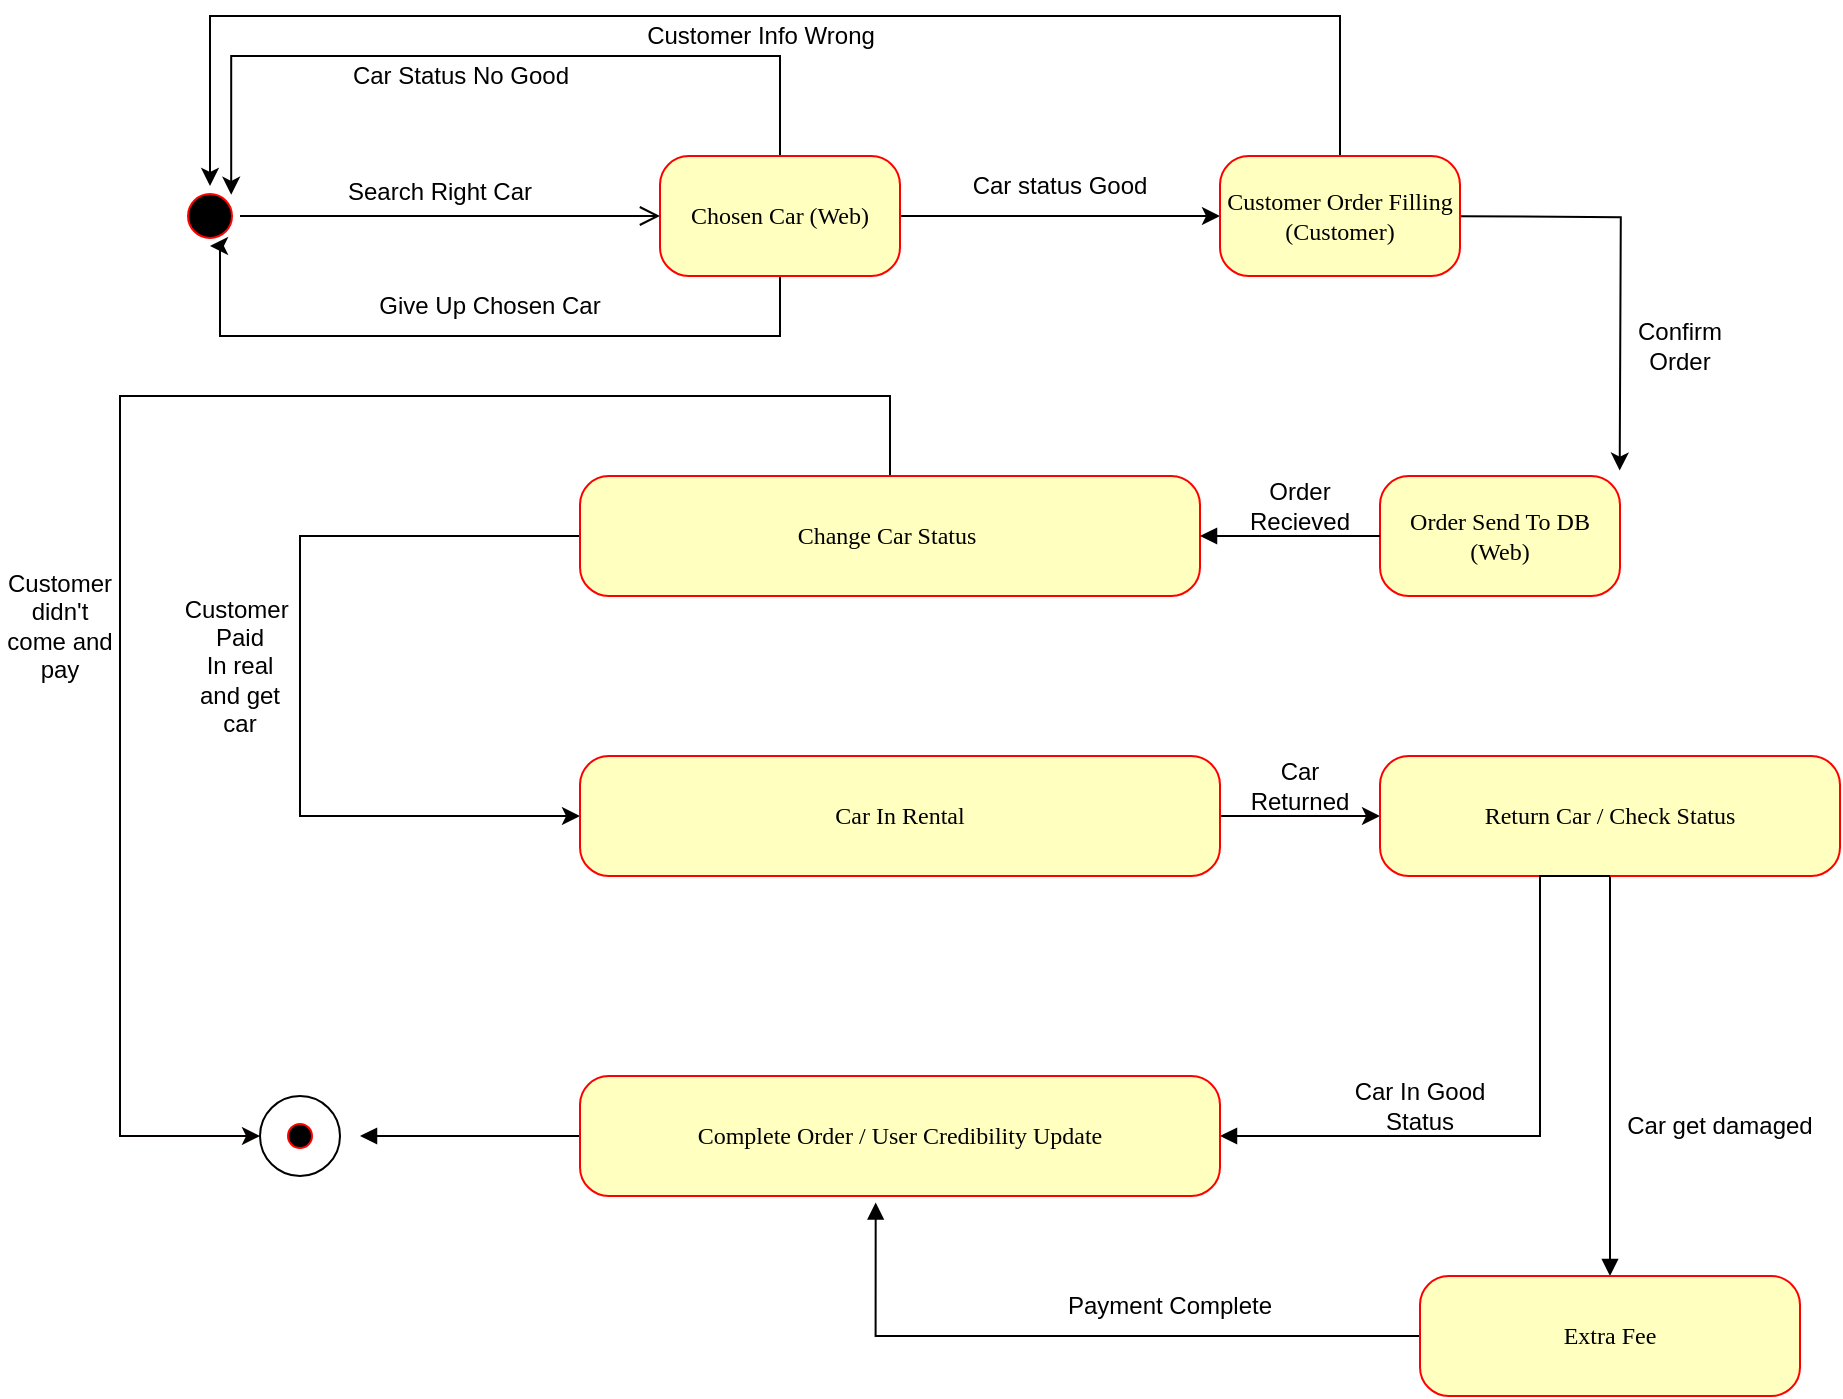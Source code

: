 <mxfile version="16.5.1" type="device"><diagram name="Page-1" id="58cdce13-f638-feb5-8d6f-7d28b1aa9fa0"><mxGraphModel dx="1483" dy="927" grid="1" gridSize="10" guides="1" tooltips="1" connect="1" arrows="1" fold="1" page="1" pageScale="1" pageWidth="1100" pageHeight="850" background="none" math="0" shadow="0"><root><mxCell id="0"/><mxCell id="1" parent="0"/><mxCell id="382b91b5511bd0f7-1" value="" style="ellipse;html=1;shape=startState;fillColor=#000000;strokeColor=#ff0000;rounded=1;shadow=0;comic=0;labelBackgroundColor=none;fontFamily=Verdana;fontSize=12;fontColor=#000000;align=center;direction=south;" parent="1" vertex="1"><mxGeometry x="130" y="135" width="30" height="30" as="geometry"/></mxCell><mxCell id="doxYARyn5mWbHGRyGYn4-2" style="edgeStyle=orthogonalEdgeStyle;rounded=0;orthogonalLoop=1;jettySize=auto;html=1;" parent="1" source="382b91b5511bd0f7-6" edge="1"><mxGeometry relative="1" as="geometry"><mxPoint x="650" y="150" as="targetPoint"/></mxGeometry></mxCell><mxCell id="doxYARyn5mWbHGRyGYn4-4" style="edgeStyle=orthogonalEdgeStyle;rounded=0;orthogonalLoop=1;jettySize=auto;html=1;entryX=1;entryY=0.5;entryDx=0;entryDy=0;" parent="1" source="382b91b5511bd0f7-6" target="382b91b5511bd0f7-1" edge="1"><mxGeometry relative="1" as="geometry"><mxPoint x="150" y="170" as="targetPoint"/><Array as="points"><mxPoint x="430" y="210"/><mxPoint x="150" y="210"/><mxPoint x="150" y="165"/></Array></mxGeometry></mxCell><mxCell id="CzOXikPcaJNHGNi34XNJ-4" style="edgeStyle=orthogonalEdgeStyle;rounded=0;orthogonalLoop=1;jettySize=auto;html=1;entryX=0;entryY=0;entryDx=0;entryDy=0;" parent="1" source="382b91b5511bd0f7-6" target="382b91b5511bd0f7-1" edge="1"><mxGeometry relative="1" as="geometry"><Array as="points"><mxPoint x="430" y="70"/><mxPoint x="156" y="70"/></Array></mxGeometry></mxCell><mxCell id="382b91b5511bd0f7-6" value="Chosen Car (Web)" style="rounded=1;whiteSpace=wrap;html=1;arcSize=24;fillColor=#ffffc0;strokeColor=#ff0000;shadow=0;comic=0;labelBackgroundColor=none;fontFamily=Verdana;fontSize=12;fontColor=#000000;align=center;" parent="1" vertex="1"><mxGeometry x="370" y="120" width="120" height="60" as="geometry"/></mxCell><mxCell id="2a3bc250acf0617d-9" style="edgeStyle=orthogonalEdgeStyle;html=1;labelBackgroundColor=none;endArrow=open;endSize=8;strokeColor=#050000;fontFamily=Verdana;fontSize=12;align=left;" parent="1" source="382b91b5511bd0f7-1" target="382b91b5511bd0f7-6" edge="1"><mxGeometry relative="1" as="geometry"/></mxCell><mxCell id="doxYARyn5mWbHGRyGYn4-1" value="Search Right Car" style="text;html=1;strokeColor=none;fillColor=none;align=center;verticalAlign=middle;whiteSpace=wrap;rounded=0;" parent="1" vertex="1"><mxGeometry x="200" y="120" width="120" height="35" as="geometry"/></mxCell><mxCell id="doxYARyn5mWbHGRyGYn4-5" value="Give Up Chosen Car" style="text;html=1;strokeColor=none;fillColor=none;align=center;verticalAlign=middle;whiteSpace=wrap;rounded=0;" parent="1" vertex="1"><mxGeometry x="190" y="180" width="190" height="30" as="geometry"/></mxCell><mxCell id="doxYARyn5mWbHGRyGYn4-8" value="Car status Good" style="text;html=1;strokeColor=none;fillColor=none;align=center;verticalAlign=middle;whiteSpace=wrap;rounded=0;" parent="1" vertex="1"><mxGeometry x="500" y="120" width="140" height="30" as="geometry"/></mxCell><mxCell id="doxYARyn5mWbHGRyGYn4-13" style="edgeStyle=orthogonalEdgeStyle;rounded=0;orthogonalLoop=1;jettySize=auto;html=1;entryX=0.865;entryY=-0.009;entryDx=0;entryDy=0;entryPerimeter=0;" parent="1" edge="1"><mxGeometry relative="1" as="geometry"><mxPoint x="849.85" y="277.3" as="targetPoint"/><mxPoint x="770" y="150.067" as="sourcePoint"/></mxGeometry></mxCell><mxCell id="doxYARyn5mWbHGRyGYn4-14" value="Confirm Order" style="text;html=1;strokeColor=none;fillColor=none;align=center;verticalAlign=middle;whiteSpace=wrap;rounded=0;" parent="1" vertex="1"><mxGeometry x="850" y="200" width="60" height="30" as="geometry"/></mxCell><mxCell id="doxYARyn5mWbHGRyGYn4-22" value="Order Send To DB (Web)" style="rounded=1;whiteSpace=wrap;html=1;arcSize=24;fillColor=#ffffc0;strokeColor=#ff0000;shadow=0;comic=0;labelBackgroundColor=none;fontFamily=Verdana;fontSize=12;fontColor=#000000;align=center;" parent="1" vertex="1"><mxGeometry x="730" y="280" width="120" height="60" as="geometry"/></mxCell><mxCell id="y63Ok6PhWxce41j2rkIl-2" style="edgeStyle=orthogonalEdgeStyle;rounded=0;orthogonalLoop=1;jettySize=auto;html=1;entryX=0;entryY=0.5;entryDx=0;entryDy=0;" edge="1" parent="1" source="doxYARyn5mWbHGRyGYn4-26" target="doxYARyn5mWbHGRyGYn4-39"><mxGeometry relative="1" as="geometry"><Array as="points"><mxPoint x="190" y="310"/><mxPoint x="190" y="450"/></Array></mxGeometry></mxCell><mxCell id="y63Ok6PhWxce41j2rkIl-4" style="edgeStyle=orthogonalEdgeStyle;rounded=0;orthogonalLoop=1;jettySize=auto;html=1;entryX=0;entryY=0.5;entryDx=0;entryDy=0;strokeColor=#050000;" edge="1" parent="1" source="doxYARyn5mWbHGRyGYn4-26" target="doxYARyn5mWbHGRyGYn4-54"><mxGeometry relative="1" as="geometry"><Array as="points"><mxPoint x="485" y="240"/><mxPoint x="100" y="240"/><mxPoint x="100" y="610"/></Array></mxGeometry></mxCell><mxCell id="doxYARyn5mWbHGRyGYn4-26" value="Change Car Status&amp;nbsp;" style="whiteSpace=wrap;html=1;fontFamily=Verdana;fillColor=#ffffc0;strokeColor=#ff0000;fontColor=#000000;rounded=1;arcSize=24;shadow=0;comic=0;labelBackgroundColor=none;" parent="1" vertex="1"><mxGeometry x="330" y="280" width="310" height="60" as="geometry"/></mxCell><mxCell id="doxYARyn5mWbHGRyGYn4-30" value="" style="edgeStyle=orthogonalEdgeStyle;rounded=0;orthogonalLoop=1;jettySize=auto;html=1;endArrow=block;entryX=1;entryY=0.5;entryDx=0;entryDy=0;endFill=1;" parent="1" source="doxYARyn5mWbHGRyGYn4-22" edge="1"><mxGeometry relative="1" as="geometry"><mxPoint x="640" y="310" as="targetPoint"/><mxPoint x="790" y="310" as="sourcePoint"/></mxGeometry></mxCell><mxCell id="y63Ok6PhWxce41j2rkIl-6" style="edgeStyle=orthogonalEdgeStyle;rounded=0;orthogonalLoop=1;jettySize=auto;html=1;strokeColor=#050000;" edge="1" parent="1" source="doxYARyn5mWbHGRyGYn4-39" target="doxYARyn5mWbHGRyGYn4-41"><mxGeometry relative="1" as="geometry"/></mxCell><mxCell id="doxYARyn5mWbHGRyGYn4-39" value="Car In Rental" style="whiteSpace=wrap;html=1;fontFamily=Verdana;fillColor=#ffffc0;strokeColor=#ff0000;fontColor=#000000;rounded=1;arcSize=24;shadow=0;comic=0;labelBackgroundColor=none;" parent="1" vertex="1"><mxGeometry x="330" y="420" width="320" height="60" as="geometry"/></mxCell><mxCell id="doxYARyn5mWbHGRyGYn4-91" style="edgeStyle=orthogonalEdgeStyle;rounded=0;orthogonalLoop=1;jettySize=auto;html=1;startArrow=none;startFill=0;endArrow=block;endFill=1;" parent="1" source="doxYARyn5mWbHGRyGYn4-41" edge="1"><mxGeometry relative="1" as="geometry"><mxPoint x="845" y="680" as="targetPoint"/></mxGeometry></mxCell><mxCell id="doxYARyn5mWbHGRyGYn4-41" value="Return Car / Check Status" style="whiteSpace=wrap;html=1;fontFamily=Verdana;fillColor=#ffffc0;strokeColor=#ff0000;fontColor=#000000;rounded=1;arcSize=24;shadow=0;comic=0;labelBackgroundColor=none;" parent="1" vertex="1"><mxGeometry x="730" y="420" width="230" height="60" as="geometry"/></mxCell><mxCell id="doxYARyn5mWbHGRyGYn4-46" value="" style="edgeStyle=orthogonalEdgeStyle;rounded=0;orthogonalLoop=1;jettySize=auto;html=1;startArrow=none;startFill=0;endArrow=block;endFill=1;exitX=0.5;exitY=1;exitDx=0;exitDy=0;" parent="1" source="doxYARyn5mWbHGRyGYn4-41" target="doxYARyn5mWbHGRyGYn4-45" edge="1"><mxGeometry relative="1" as="geometry"><mxPoint x="730" y="610" as="sourcePoint"/><Array as="points"><mxPoint x="810" y="480"/><mxPoint x="810" y="610"/></Array></mxGeometry></mxCell><mxCell id="doxYARyn5mWbHGRyGYn4-50" value="" style="edgeStyle=orthogonalEdgeStyle;rounded=0;orthogonalLoop=1;jettySize=auto;html=1;startArrow=none;startFill=0;endArrow=block;endFill=1;" parent="1" source="doxYARyn5mWbHGRyGYn4-45" edge="1"><mxGeometry relative="1" as="geometry"><mxPoint x="220" y="610" as="targetPoint"/></mxGeometry></mxCell><mxCell id="doxYARyn5mWbHGRyGYn4-45" value="Complete Order / User Credibility Update" style="whiteSpace=wrap;html=1;fontFamily=Verdana;fillColor=#ffffc0;strokeColor=#ff0000;fontColor=#000000;rounded=1;arcSize=24;shadow=0;comic=0;labelBackgroundColor=none;" parent="1" vertex="1"><mxGeometry x="330" y="580" width="320" height="60" as="geometry"/></mxCell><mxCell id="doxYARyn5mWbHGRyGYn4-54" value="" style="ellipse;whiteSpace=wrap;html=1;aspect=fixed;" parent="1" vertex="1"><mxGeometry x="170" y="590" width="40" height="40" as="geometry"/></mxCell><mxCell id="doxYARyn5mWbHGRyGYn4-53" value="" style="ellipse;html=1;shape=startState;fillColor=#000000;strokeColor=#ff0000;rounded=1;shadow=0;comic=0;labelBackgroundColor=none;fontFamily=Verdana;fontSize=12;fontColor=#000000;align=center;direction=south;" parent="1" vertex="1"><mxGeometry x="180" y="600" width="20" height="20" as="geometry"/></mxCell><mxCell id="doxYARyn5mWbHGRyGYn4-60" value="Order Recieved" style="text;html=1;strokeColor=none;fillColor=none;align=center;verticalAlign=middle;whiteSpace=wrap;rounded=0;" parent="1" vertex="1"><mxGeometry x="660" y="280" width="60" height="30" as="geometry"/></mxCell><mxCell id="doxYARyn5mWbHGRyGYn4-90" value="Car In Good Status" style="text;html=1;strokeColor=none;fillColor=none;align=center;verticalAlign=middle;whiteSpace=wrap;rounded=0;" parent="1" vertex="1"><mxGeometry x="700" y="580" width="100" height="30" as="geometry"/></mxCell><mxCell id="doxYARyn5mWbHGRyGYn4-95" style="edgeStyle=orthogonalEdgeStyle;rounded=0;orthogonalLoop=1;jettySize=auto;html=1;entryX=0.462;entryY=1.054;entryDx=0;entryDy=0;entryPerimeter=0;startArrow=none;startFill=0;endArrow=block;endFill=1;" parent="1" source="doxYARyn5mWbHGRyGYn4-94" target="doxYARyn5mWbHGRyGYn4-45" edge="1"><mxGeometry relative="1" as="geometry"/></mxCell><mxCell id="doxYARyn5mWbHGRyGYn4-94" value="Extra Fee" style="whiteSpace=wrap;html=1;fontFamily=Verdana;fillColor=#ffffc0;strokeColor=#ff0000;fontColor=#000000;rounded=1;arcSize=24;shadow=0;comic=0;labelBackgroundColor=none;" parent="1" vertex="1"><mxGeometry x="750" y="680" width="190" height="60" as="geometry"/></mxCell><mxCell id="doxYARyn5mWbHGRyGYn4-96" value="Car get damaged" style="text;html=1;strokeColor=none;fillColor=none;align=center;verticalAlign=middle;whiteSpace=wrap;rounded=0;" parent="1" vertex="1"><mxGeometry x="850" y="590" width="100" height="30" as="geometry"/></mxCell><mxCell id="doxYARyn5mWbHGRyGYn4-97" value="Payment Complete" style="text;html=1;strokeColor=none;fillColor=none;align=center;verticalAlign=middle;whiteSpace=wrap;rounded=0;" parent="1" vertex="1"><mxGeometry x="570" y="680" width="110" height="30" as="geometry"/></mxCell><mxCell id="CzOXikPcaJNHGNi34XNJ-2" style="edgeStyle=orthogonalEdgeStyle;rounded=0;orthogonalLoop=1;jettySize=auto;html=1;entryX=0;entryY=0.5;entryDx=0;entryDy=0;" parent="1" source="CzOXikPcaJNHGNi34XNJ-1" target="382b91b5511bd0f7-1" edge="1"><mxGeometry relative="1" as="geometry"><Array as="points"><mxPoint x="710" y="50"/><mxPoint x="145" y="50"/></Array></mxGeometry></mxCell><mxCell id="CzOXikPcaJNHGNi34XNJ-1" value="Customer Order Filling (Customer)" style="rounded=1;whiteSpace=wrap;html=1;arcSize=24;fillColor=#ffffc0;strokeColor=#ff0000;shadow=0;comic=0;labelBackgroundColor=none;fontFamily=Verdana;fontSize=12;fontColor=#000000;align=center;" parent="1" vertex="1"><mxGeometry x="650" y="120" width="120" height="60" as="geometry"/></mxCell><mxCell id="CzOXikPcaJNHGNi34XNJ-3" value="Customer Info Wrong" style="text;html=1;align=center;verticalAlign=middle;resizable=0;points=[];autosize=1;strokeColor=none;fillColor=none;" parent="1" vertex="1"><mxGeometry x="355" y="50" width="130" height="20" as="geometry"/></mxCell><mxCell id="CzOXikPcaJNHGNi34XNJ-5" value="Car Status No Good" style="text;html=1;align=center;verticalAlign=middle;resizable=0;points=[];autosize=1;strokeColor=none;fillColor=none;" parent="1" vertex="1"><mxGeometry x="210" y="70" width="120" height="20" as="geometry"/></mxCell><mxCell id="y63Ok6PhWxce41j2rkIl-3" value="Customer&amp;nbsp;&lt;br&gt;Paid&lt;br&gt;In real&lt;br&gt;and get car" style="text;html=1;strokeColor=none;fillColor=none;align=center;verticalAlign=middle;whiteSpace=wrap;rounded=0;" vertex="1" parent="1"><mxGeometry x="130" y="360" width="60" height="30" as="geometry"/></mxCell><mxCell id="y63Ok6PhWxce41j2rkIl-5" value="Customer&lt;br&gt;didn't come and pay" style="text;html=1;strokeColor=none;fillColor=none;align=center;verticalAlign=middle;whiteSpace=wrap;rounded=0;" vertex="1" parent="1"><mxGeometry x="40" y="340" width="60" height="30" as="geometry"/></mxCell><mxCell id="y63Ok6PhWxce41j2rkIl-7" value="Car Returned" style="text;html=1;strokeColor=none;fillColor=none;align=center;verticalAlign=middle;whiteSpace=wrap;rounded=0;" vertex="1" parent="1"><mxGeometry x="660" y="420" width="60" height="30" as="geometry"/></mxCell></root></mxGraphModel></diagram></mxfile>